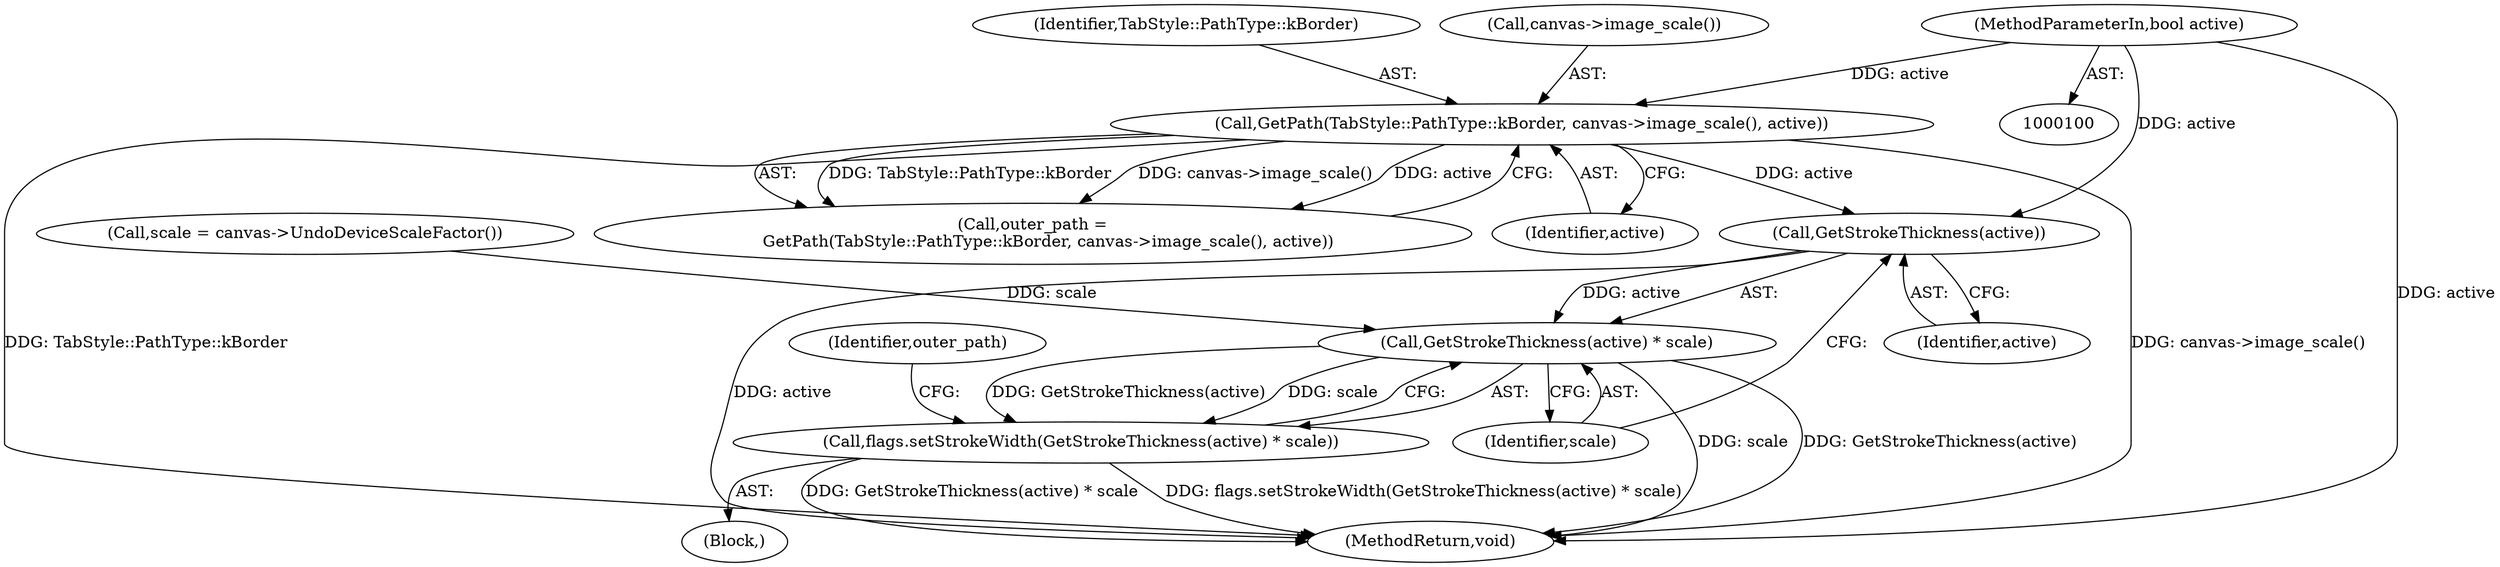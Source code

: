 digraph "1_Chrome_45d901b56f578a74b19ba0d10fa5c4c467f19303_4@del" {
"1000126" [label="(Call,GetStrokeThickness(active))"];
"1000108" [label="(Call,GetPath(TabStyle::PathType::kBorder, canvas->image_scale(), active))"];
"1000102" [label="(MethodParameterIn,bool active)"];
"1000125" [label="(Call,GetStrokeThickness(active) * scale)"];
"1000124" [label="(Call,flags.setStrokeWidth(GetStrokeThickness(active) * scale))"];
"1000114" [label="(Call,scale = canvas->UndoDeviceScaleFactor())"];
"1000104" [label="(Block,)"];
"1000109" [label="(Identifier,TabStyle::PathType::kBorder)"];
"1000127" [label="(Identifier,active)"];
"1000110" [label="(Call,canvas->image_scale())"];
"1000132" [label="(MethodReturn,void)"];
"1000124" [label="(Call,flags.setStrokeWidth(GetStrokeThickness(active) * scale))"];
"1000106" [label="(Call,outer_path =\n      GetPath(TabStyle::PathType::kBorder, canvas->image_scale(), active))"];
"1000111" [label="(Identifier,active)"];
"1000130" [label="(Identifier,outer_path)"];
"1000128" [label="(Identifier,scale)"];
"1000108" [label="(Call,GetPath(TabStyle::PathType::kBorder, canvas->image_scale(), active))"];
"1000125" [label="(Call,GetStrokeThickness(active) * scale)"];
"1000102" [label="(MethodParameterIn,bool active)"];
"1000126" [label="(Call,GetStrokeThickness(active))"];
"1000126" -> "1000125"  [label="AST: "];
"1000126" -> "1000127"  [label="CFG: "];
"1000127" -> "1000126"  [label="AST: "];
"1000128" -> "1000126"  [label="CFG: "];
"1000126" -> "1000132"  [label="DDG: active"];
"1000126" -> "1000125"  [label="DDG: active"];
"1000108" -> "1000126"  [label="DDG: active"];
"1000102" -> "1000126"  [label="DDG: active"];
"1000108" -> "1000106"  [label="AST: "];
"1000108" -> "1000111"  [label="CFG: "];
"1000109" -> "1000108"  [label="AST: "];
"1000110" -> "1000108"  [label="AST: "];
"1000111" -> "1000108"  [label="AST: "];
"1000106" -> "1000108"  [label="CFG: "];
"1000108" -> "1000132"  [label="DDG: canvas->image_scale()"];
"1000108" -> "1000132"  [label="DDG: TabStyle::PathType::kBorder"];
"1000108" -> "1000106"  [label="DDG: TabStyle::PathType::kBorder"];
"1000108" -> "1000106"  [label="DDG: canvas->image_scale()"];
"1000108" -> "1000106"  [label="DDG: active"];
"1000102" -> "1000108"  [label="DDG: active"];
"1000102" -> "1000100"  [label="AST: "];
"1000102" -> "1000132"  [label="DDG: active"];
"1000125" -> "1000124"  [label="AST: "];
"1000125" -> "1000128"  [label="CFG: "];
"1000128" -> "1000125"  [label="AST: "];
"1000124" -> "1000125"  [label="CFG: "];
"1000125" -> "1000132"  [label="DDG: scale"];
"1000125" -> "1000132"  [label="DDG: GetStrokeThickness(active)"];
"1000125" -> "1000124"  [label="DDG: GetStrokeThickness(active)"];
"1000125" -> "1000124"  [label="DDG: scale"];
"1000114" -> "1000125"  [label="DDG: scale"];
"1000124" -> "1000104"  [label="AST: "];
"1000130" -> "1000124"  [label="CFG: "];
"1000124" -> "1000132"  [label="DDG: GetStrokeThickness(active) * scale"];
"1000124" -> "1000132"  [label="DDG: flags.setStrokeWidth(GetStrokeThickness(active) * scale)"];
}
